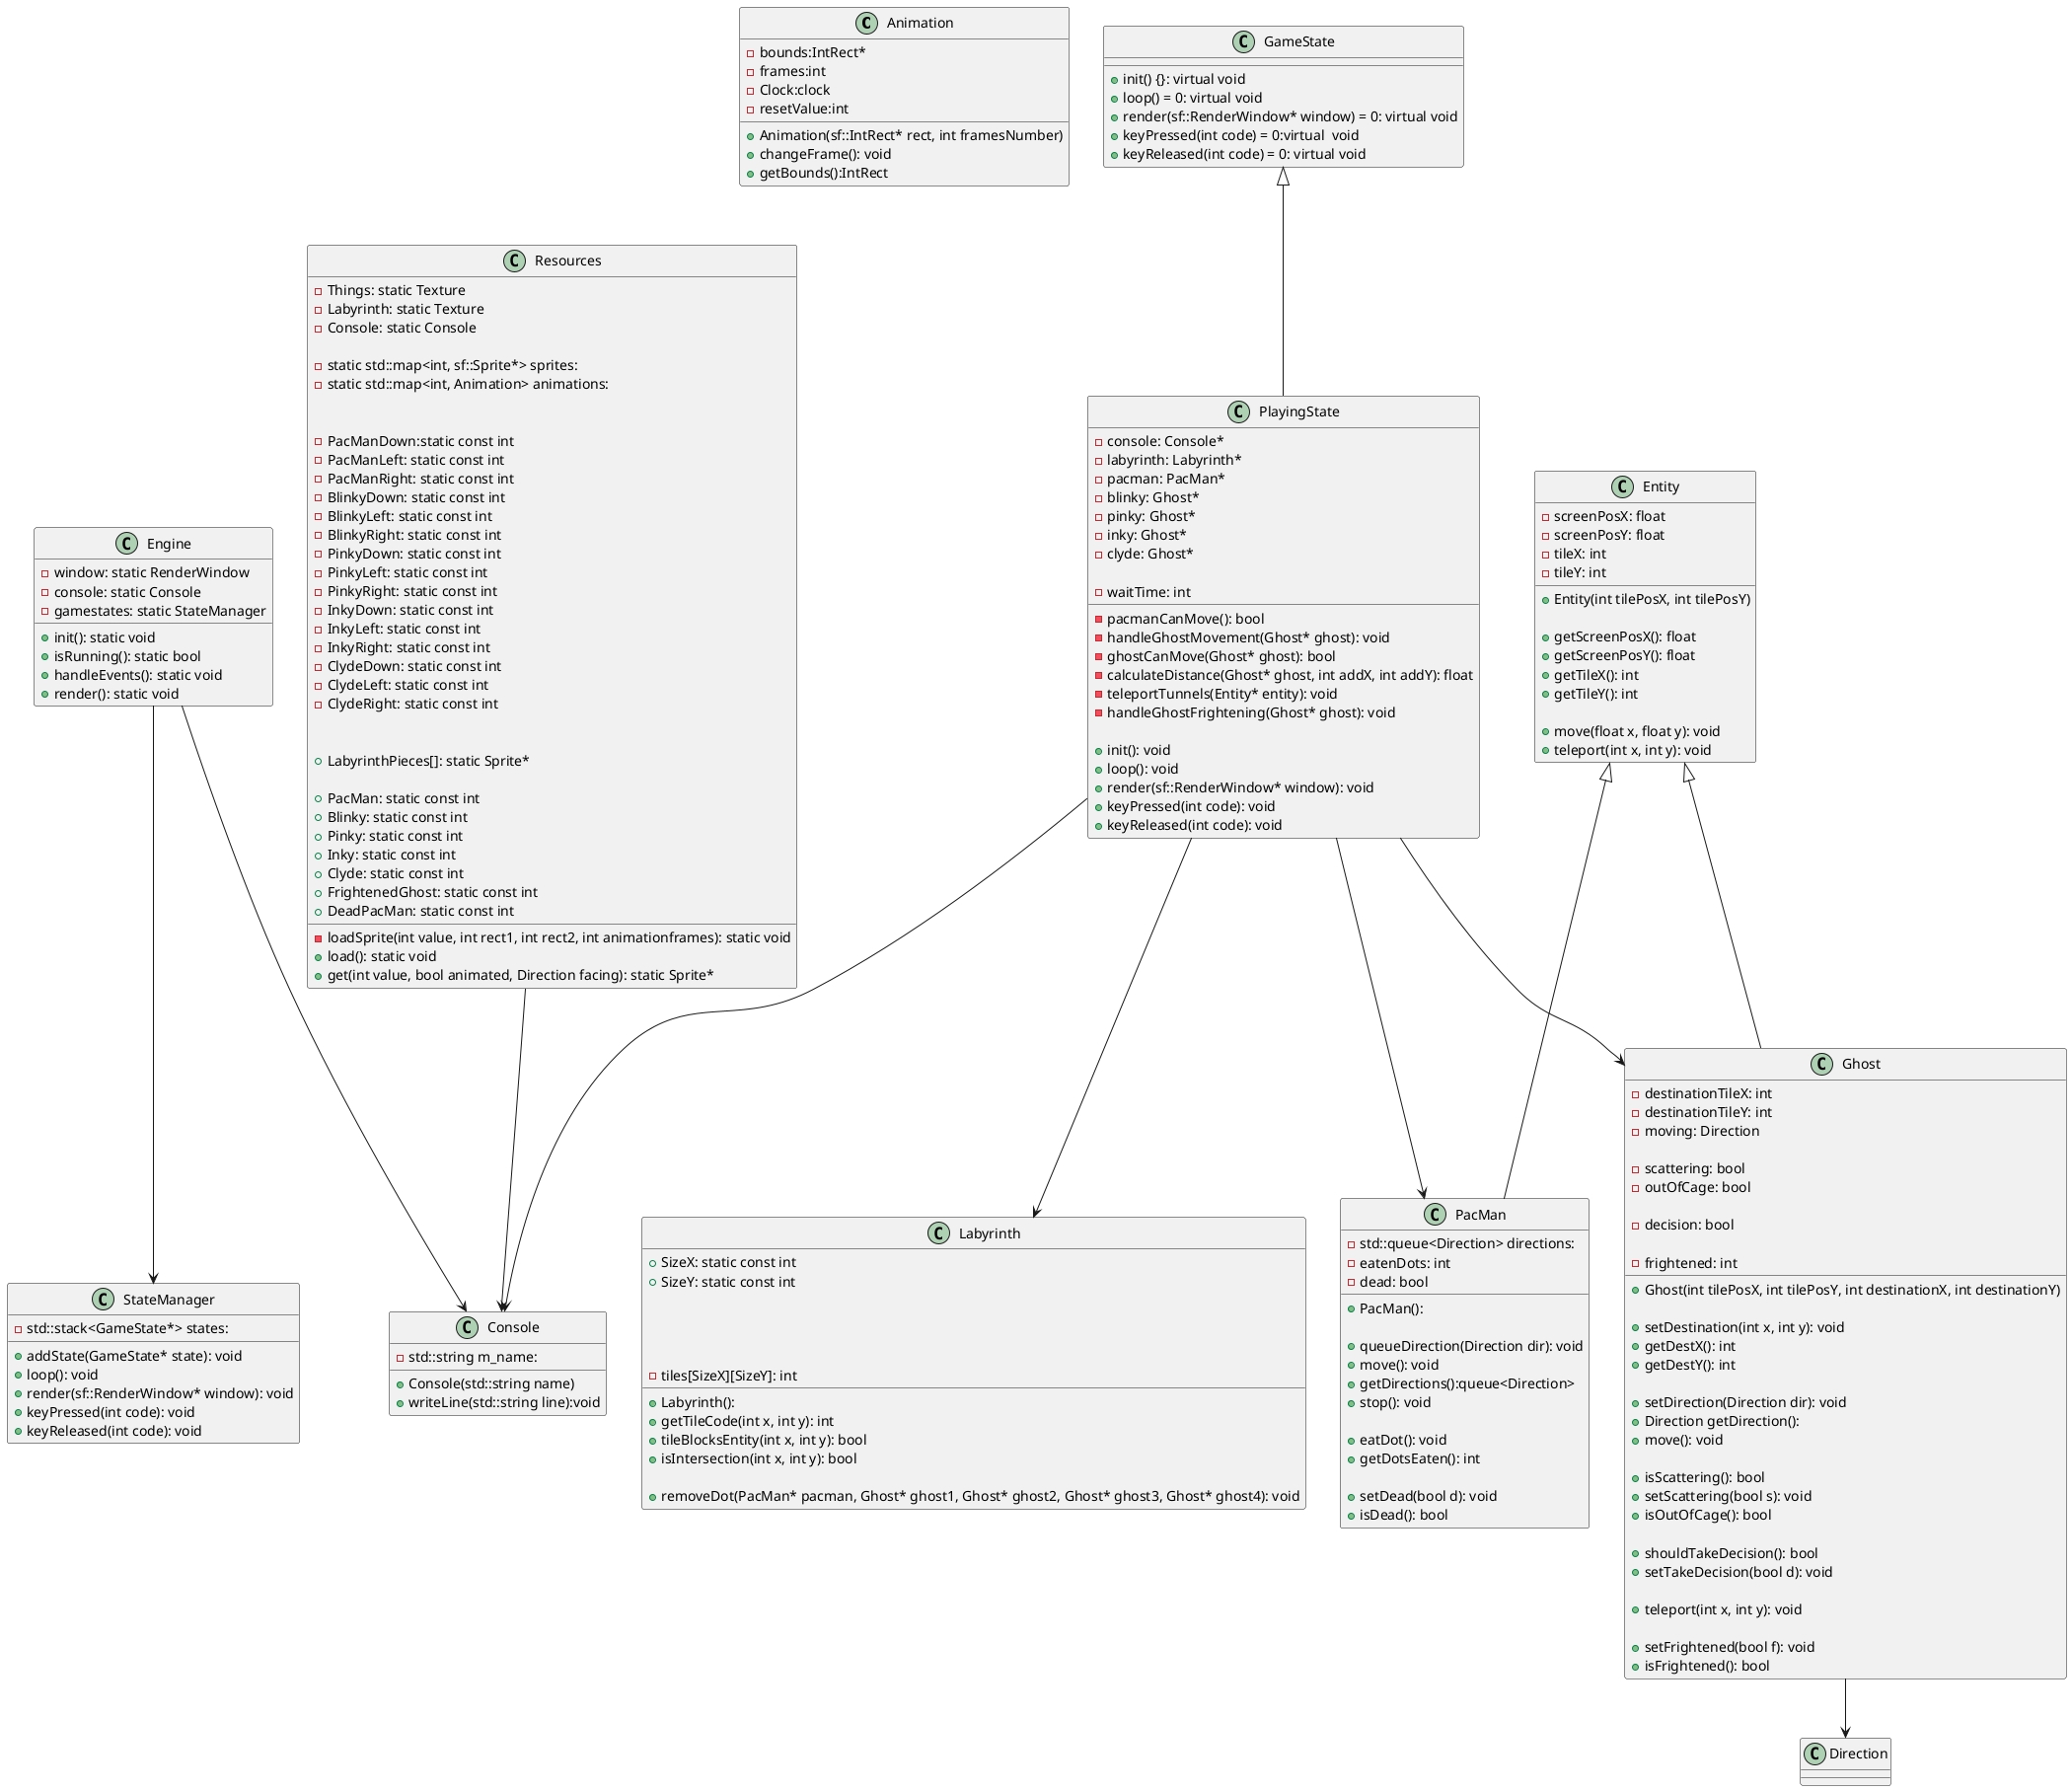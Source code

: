 @startuml
class Animation
{
-bounds:IntRect*
-frames:int
-Clock:clock
-resetValue:int

+Animation(sf::IntRect* rect, int framesNumber)
+changeFrame(): void
+getBounds():IntRect 
}

class Console
{
-std::string m_name:

+Console(std::string name)
+writeLine(std::string line):void
}

class Engine
{
-window: static RenderWindow	
-console: static Console 
-gamestates: static StateManager

+init(): static void 
+isRunning(): static bool
+handleEvents(): static void
+render(): static void
}

class Entity
{
-screenPosX: float
-screenPosY: float
-tileX: int
-tileY: int

+Entity(int tilePosX, int tilePosY)

+getScreenPosX(): float
+getScreenPosY(): float
+getTileX(): int
+getTileY(): int

+move(float x, float y): void
+teleport(int x, int y): void
}

class GameState
{
+init() {}: virtual void
+loop() = 0: virtual void
+render(sf::RenderWindow* window) = 0: virtual void
+keyPressed(int code) = 0:virtual  void
+keyReleased(int code) = 0: virtual void
}

Entity<|--Ghost
class Ghost 
{
-destinationTileX: int
-destinationTileY: int
-moving: Direction 

-scattering: bool
-outOfCage: bool

-decision: bool

-frightened: int

+Ghost(int tilePosX, int tilePosY, int destinationX, int destinationY)

+setDestination(int x, int y): void
+getDestX(): int
+getDestY(): int

+setDirection(Direction dir): void
+Direction getDirection():
+move(): void

+isScattering(): bool
+setScattering(bool s): void
	
+isOutOfCage(): bool

+shouldTakeDecision(): bool
+setTakeDecision(bool d): void

+teleport(int x, int y): void

+setFrightened(bool f): void
+isFrightened(): bool
}

class Labyrinth
{
+ SizeX: static const int
+ SizeY: static const int

+Labyrinth():
+getTileCode(int x, int y): int
	
+tileBlocksEntity(int x, int y): bool
+isIntersection(int x, int y): bool

+removeDot(PacMan* pacman, Ghost* ghost1, Ghost* ghost2, Ghost* ghost3, Ghost* ghost4): void

-tiles[SizeX][SizeY]: int
}

Entity<|--PacMan
class PacMan
{

-std::queue<Direction> directions:
-eatenDots: int
-dead: bool

+PacMan():

+queueDirection(Direction dir): void
+move(): void
+getDirections():queue<Direction>
+stop(): void

+eatDot(): void
+getDotsEaten(): int

+setDead(bool d): void
+isDead(): bool
}

GameState<|--PlayingState
class PlayingState
{
-console: Console*
-labyrinth: Labyrinth*
-pacman: PacMan*
-blinky: Ghost* 
-pinky: Ghost* 
-inky: Ghost* 
-clyde: Ghost* 

-waitTime: int

-pacmanCanMove(): bool
-handleGhostMovement(Ghost* ghost): void
-ghostCanMove(Ghost* ghost): bool
-calculateDistance(Ghost* ghost, int addX, int addY): float
-teleportTunnels(Entity* entity): void
-handleGhostFrightening(Ghost* ghost): void

+init(): void
+loop(): void
+render(sf::RenderWindow* window): void
+keyPressed(int code): void
+keyReleased(int code): void
}

class Resources
{
-Things: static Texture 
-Labyrinth: static Texture 
-Console: static Console

-static std::map<int, sf::Sprite*> sprites:
-static std::map<int, Animation> animations:

-loadSprite(int value, int rect1, int rect2, int animationframes): static void

-PacManDown:static const int
-PacManLeft: static const int
-PacManRight: static const int
-BlinkyDown: static const int
-BlinkyLeft: static const int
-BlinkyRight: static const int
-PinkyDown: static const int
-PinkyLeft: static const int
-PinkyRight: static const int
-InkyDown: static const int
-InkyLeft: static const int
-InkyRight: static const int
-ClydeDown: static const int
-ClydeLeft: static const int
-ClydeRight: static const int

+load(): static void 
+get(int value, bool animated, Direction facing): static Sprite* 

+LabyrinthPieces[]: static Sprite*

+PacMan: static const int
+Blinky: static const int
+Pinky: static const int
+Inky: static const int
+Clyde: static const int
+FrightenedGhost: static const int
+DeadPacMan: static const int
}

class StateManager
{
-std::stack<GameState*> states:
+addState(GameState* state): void
+loop(): void
+render(sf::RenderWindow* window): void
+keyPressed(int code): void
+keyReleased(int code): void
}

Engine --> StateManager
Engine --> Console

Ghost --> Direction

PlayingState --> Console
PlayingState --> PacMan
PlayingState --> Labyrinth
PlayingState --> Ghost

Resources --> Console

@enduml
